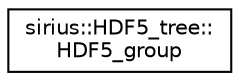 digraph "Graphical Class Hierarchy"
{
 // INTERACTIVE_SVG=YES
  edge [fontname="Helvetica",fontsize="10",labelfontname="Helvetica",labelfontsize="10"];
  node [fontname="Helvetica",fontsize="10",shape=record];
  rankdir="LR";
  Node1 [label="sirius::HDF5_tree::\lHDF5_group",height=0.2,width=0.4,color="black", fillcolor="white", style="filled",URL="$classsirius_1_1_h_d_f5__tree_1_1_h_d_f5__group.html",tooltip="Auxiliary class to handle HDF5 Group object. "];
}

